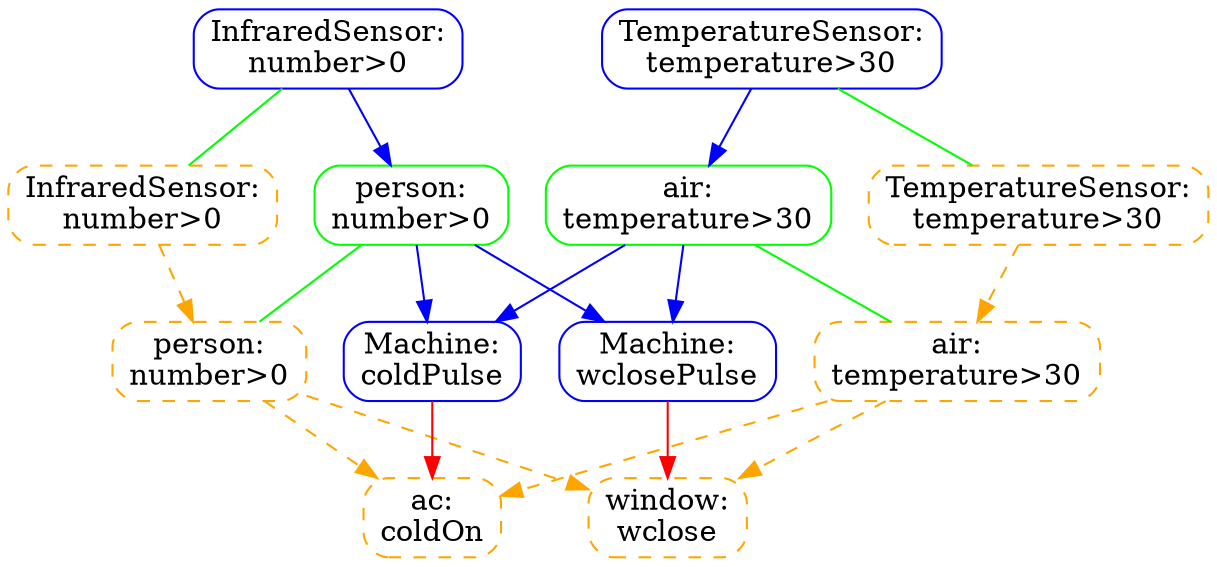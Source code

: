 digraph test{
N0[shape = Mrecord,pos="200,600",color=blue,label = "TemperatureSensor:\ntemperature\>30"]
N1[shape = Mrecord,pos="200,400",color=green,label = "air:\ntemperature\>30"]
N2[shape = Mrecord,pos="400,600",color=orange,label = "TemperatureSensor:\ntemperature\>30",style=dashed]
N3[shape = Mrecord,pos="400,400",color=orange,label = "air:\ntemperature\>30",style=dashed]
N4[shape = Mrecord,pos="600,600",color=blue,label = "InfraredSensor:\nnumber\>0"]
N5[shape = Mrecord,pos="600,400",color=green,label = "person:\nnumber\>0"]
N6[shape = Mrecord,pos="800,600",color=orange,label = "InfraredSensor:\nnumber\>0",style=dashed]
N7[shape = Mrecord,pos="800,400",color=orange,label = "person:\nnumber\>0",style=dashed]
N8[shape = Mrecord,pos="200,200",color=blue,label = "Machine:\nwclosePulse"]
N9[shape = Mrecord,pos="400,200",color=orange,label = "window:\nwclose",style=dashed]
N10[shape = Mrecord,pos="600,200",color=blue,label = "Machine:\ncoldPulse"]
N11[shape = Mrecord,pos="800,200",color=orange,label = "ac:\ncoldOn",style=dashed]
N0->N1[color=blue]
N0->N2[dir=none,color=green]
N1->N3[dir=none,color=green]
N1->N8[color=blue]
N1->N10[color=blue]
N2->N3[style = dashed,color=orange]
N3->N9[style = dashed,color=orange]
N3->N11[style = dashed,color=orange]
N4->N5[color=blue]
N4->N6[dir=none,color=green]
N5->N7[dir=none,color=green]
N5->N8[color=blue]
N5->N10[color=blue]
N6->N7[style = dashed,color=orange]
N7->N9[style = dashed,color=orange]
N7->N11[style = dashed,color=orange]
N8->N9[color=red]
N10->N11[color=red]
}